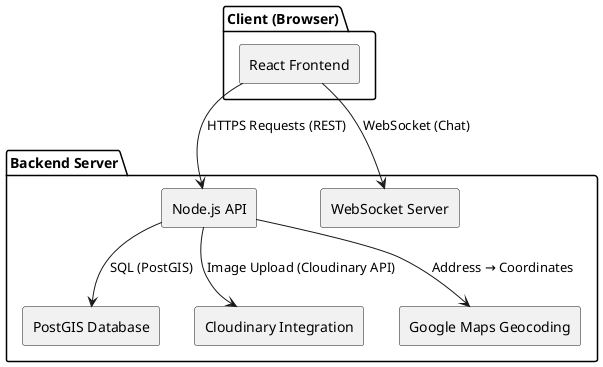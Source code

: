 @startuml component_diagram
skinparam componentStyle rectangle

package "Client (Browser)" {
  [React Frontend] as FE
}

package "Backend Server" {
  [Node.js API] as API
  [WebSocket Server] as WS
  [PostGIS Database] as DB
  [Cloudinary Integration] as Cloud
  [Google Maps Geocoding] as GeoAPI
}

FE --> API : HTTPS Requests (REST)
FE --> WS : WebSocket (Chat)

API --> DB : SQL (PostGIS)
API --> Cloud : Image Upload (Cloudinary API)
API --> GeoAPI : Address → Coordinates

@enduml

